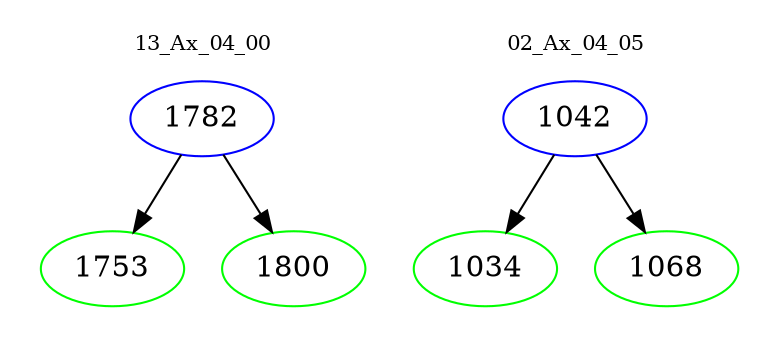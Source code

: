 digraph{
subgraph cluster_0 {
color = white
label = "13_Ax_04_00";
fontsize=10;
T0_1782 [label="1782", color="blue"]
T0_1782 -> T0_1753 [color="black"]
T0_1753 [label="1753", color="green"]
T0_1782 -> T0_1800 [color="black"]
T0_1800 [label="1800", color="green"]
}
subgraph cluster_1 {
color = white
label = "02_Ax_04_05";
fontsize=10;
T1_1042 [label="1042", color="blue"]
T1_1042 -> T1_1034 [color="black"]
T1_1034 [label="1034", color="green"]
T1_1042 -> T1_1068 [color="black"]
T1_1068 [label="1068", color="green"]
}
}
